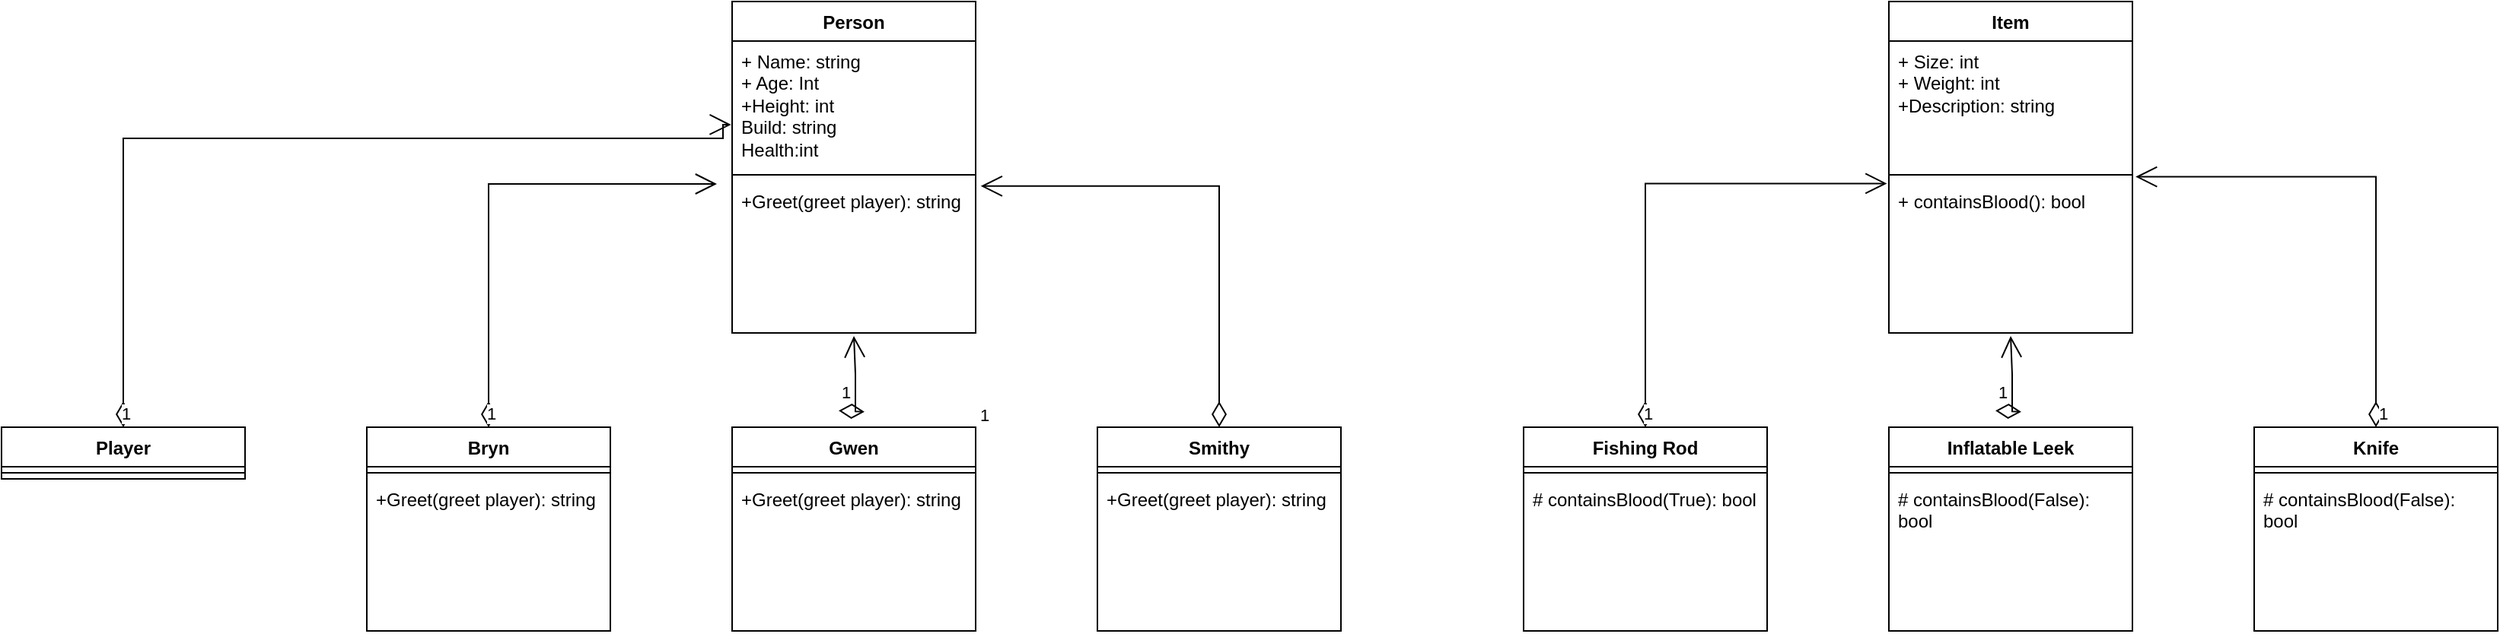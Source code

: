 <mxfile version="21.3.2" type="device">
  <diagram name="Page-1" id="b5b7bab2-c9e2-2cf4-8b2a-24fd1a2a6d21">
    <mxGraphModel dx="3310" dy="2273" grid="1" gridSize="10" guides="1" tooltips="1" connect="1" arrows="1" fold="1" page="1" pageScale="1" pageWidth="827" pageHeight="1169" background="none" math="0" shadow="0">
      <root>
        <mxCell id="0" />
        <mxCell id="1" parent="0" />
        <mxCell id="dWnDpRJF-4LsCYfPdF27-28" value="Person" style="swimlane;fontStyle=1;align=center;verticalAlign=top;childLayout=stackLayout;horizontal=1;startSize=26;horizontalStack=0;resizeParent=1;resizeParentMax=0;resizeLast=0;collapsible=1;marginBottom=0;whiteSpace=wrap;html=1;" vertex="1" parent="1">
          <mxGeometry x="-440" y="-1160" width="160" height="218" as="geometry" />
        </mxCell>
        <mxCell id="dWnDpRJF-4LsCYfPdF27-29" value="+ Name: string&lt;br&gt;+ Age: Int&lt;br&gt;+Height: int&lt;br&gt;Build: string&lt;br&gt;Health:int" style="text;strokeColor=none;fillColor=none;align=left;verticalAlign=top;spacingLeft=4;spacingRight=4;overflow=hidden;rotatable=0;points=[[0,0.5],[1,0.5]];portConstraint=eastwest;whiteSpace=wrap;html=1;" vertex="1" parent="dWnDpRJF-4LsCYfPdF27-28">
          <mxGeometry y="26" width="160" height="84" as="geometry" />
        </mxCell>
        <mxCell id="dWnDpRJF-4LsCYfPdF27-30" value="" style="line;strokeWidth=1;fillColor=none;align=left;verticalAlign=middle;spacingTop=-1;spacingLeft=3;spacingRight=3;rotatable=0;labelPosition=right;points=[];portConstraint=eastwest;strokeColor=inherit;" vertex="1" parent="dWnDpRJF-4LsCYfPdF27-28">
          <mxGeometry y="110" width="160" height="8" as="geometry" />
        </mxCell>
        <mxCell id="dWnDpRJF-4LsCYfPdF27-31" value="+Greet(greet player): string" style="text;strokeColor=none;fillColor=none;align=left;verticalAlign=top;spacingLeft=4;spacingRight=4;overflow=hidden;rotatable=0;points=[[0,0.5],[1,0.5]];portConstraint=eastwest;whiteSpace=wrap;html=1;" vertex="1" parent="dWnDpRJF-4LsCYfPdF27-28">
          <mxGeometry y="118" width="160" height="100" as="geometry" />
        </mxCell>
        <mxCell id="dWnDpRJF-4LsCYfPdF27-32" value="Bryn" style="swimlane;fontStyle=1;align=center;verticalAlign=top;childLayout=stackLayout;horizontal=1;startSize=26;horizontalStack=0;resizeParent=1;resizeParentMax=0;resizeLast=0;collapsible=1;marginBottom=0;whiteSpace=wrap;html=1;" vertex="1" parent="1">
          <mxGeometry x="-680" y="-880" width="160" height="134" as="geometry" />
        </mxCell>
        <mxCell id="dWnDpRJF-4LsCYfPdF27-34" value="" style="line;strokeWidth=1;fillColor=none;align=left;verticalAlign=middle;spacingTop=-1;spacingLeft=3;spacingRight=3;rotatable=0;labelPosition=right;points=[];portConstraint=eastwest;strokeColor=inherit;" vertex="1" parent="dWnDpRJF-4LsCYfPdF27-32">
          <mxGeometry y="26" width="160" height="8" as="geometry" />
        </mxCell>
        <mxCell id="dWnDpRJF-4LsCYfPdF27-35" value="+Greet(greet player): string" style="text;strokeColor=none;fillColor=none;align=left;verticalAlign=top;spacingLeft=4;spacingRight=4;overflow=hidden;rotatable=0;points=[[0,0.5],[1,0.5]];portConstraint=eastwest;whiteSpace=wrap;html=1;" vertex="1" parent="dWnDpRJF-4LsCYfPdF27-32">
          <mxGeometry y="34" width="160" height="100" as="geometry" />
        </mxCell>
        <mxCell id="dWnDpRJF-4LsCYfPdF27-36" value="Gwen" style="swimlane;fontStyle=1;align=center;verticalAlign=top;childLayout=stackLayout;horizontal=1;startSize=26;horizontalStack=0;resizeParent=1;resizeParentMax=0;resizeLast=0;collapsible=1;marginBottom=0;whiteSpace=wrap;html=1;" vertex="1" parent="1">
          <mxGeometry x="-440" y="-880" width="160" height="134" as="geometry" />
        </mxCell>
        <mxCell id="dWnDpRJF-4LsCYfPdF27-38" value="" style="line;strokeWidth=1;fillColor=none;align=left;verticalAlign=middle;spacingTop=-1;spacingLeft=3;spacingRight=3;rotatable=0;labelPosition=right;points=[];portConstraint=eastwest;strokeColor=inherit;" vertex="1" parent="dWnDpRJF-4LsCYfPdF27-36">
          <mxGeometry y="26" width="160" height="8" as="geometry" />
        </mxCell>
        <mxCell id="dWnDpRJF-4LsCYfPdF27-39" value="+Greet(greet player): string" style="text;strokeColor=none;fillColor=none;align=left;verticalAlign=top;spacingLeft=4;spacingRight=4;overflow=hidden;rotatable=0;points=[[0,0.5],[1,0.5]];portConstraint=eastwest;whiteSpace=wrap;html=1;" vertex="1" parent="dWnDpRJF-4LsCYfPdF27-36">
          <mxGeometry y="34" width="160" height="100" as="geometry" />
        </mxCell>
        <mxCell id="dWnDpRJF-4LsCYfPdF27-40" value="Smithy" style="swimlane;fontStyle=1;align=center;verticalAlign=top;childLayout=stackLayout;horizontal=1;startSize=26;horizontalStack=0;resizeParent=1;resizeParentMax=0;resizeLast=0;collapsible=1;marginBottom=0;whiteSpace=wrap;html=1;" vertex="1" parent="1">
          <mxGeometry x="-200" y="-880" width="160" height="134" as="geometry" />
        </mxCell>
        <mxCell id="dWnDpRJF-4LsCYfPdF27-42" value="" style="line;strokeWidth=1;fillColor=none;align=left;verticalAlign=middle;spacingTop=-1;spacingLeft=3;spacingRight=3;rotatable=0;labelPosition=right;points=[];portConstraint=eastwest;strokeColor=inherit;" vertex="1" parent="dWnDpRJF-4LsCYfPdF27-40">
          <mxGeometry y="26" width="160" height="8" as="geometry" />
        </mxCell>
        <mxCell id="dWnDpRJF-4LsCYfPdF27-43" value="+Greet(greet player): string" style="text;strokeColor=none;fillColor=none;align=left;verticalAlign=top;spacingLeft=4;spacingRight=4;overflow=hidden;rotatable=0;points=[[0,0.5],[1,0.5]];portConstraint=eastwest;whiteSpace=wrap;html=1;" vertex="1" parent="dWnDpRJF-4LsCYfPdF27-40">
          <mxGeometry y="34" width="160" height="100" as="geometry" />
        </mxCell>
        <mxCell id="dWnDpRJF-4LsCYfPdF27-48" value="Item" style="swimlane;fontStyle=1;align=center;verticalAlign=top;childLayout=stackLayout;horizontal=1;startSize=26;horizontalStack=0;resizeParent=1;resizeParentMax=0;resizeLast=0;collapsible=1;marginBottom=0;whiteSpace=wrap;html=1;" vertex="1" parent="1">
          <mxGeometry x="320" y="-1160" width="160" height="218" as="geometry" />
        </mxCell>
        <mxCell id="dWnDpRJF-4LsCYfPdF27-49" value="+ Size: int&lt;br&gt;+ Weight: int&lt;br&gt;+Description: string" style="text;strokeColor=none;fillColor=none;align=left;verticalAlign=top;spacingLeft=4;spacingRight=4;overflow=hidden;rotatable=0;points=[[0,0.5],[1,0.5]];portConstraint=eastwest;whiteSpace=wrap;html=1;" vertex="1" parent="dWnDpRJF-4LsCYfPdF27-48">
          <mxGeometry y="26" width="160" height="84" as="geometry" />
        </mxCell>
        <mxCell id="dWnDpRJF-4LsCYfPdF27-50" value="" style="line;strokeWidth=1;fillColor=none;align=left;verticalAlign=middle;spacingTop=-1;spacingLeft=3;spacingRight=3;rotatable=0;labelPosition=right;points=[];portConstraint=eastwest;strokeColor=inherit;" vertex="1" parent="dWnDpRJF-4LsCYfPdF27-48">
          <mxGeometry y="110" width="160" height="8" as="geometry" />
        </mxCell>
        <mxCell id="dWnDpRJF-4LsCYfPdF27-51" value="+ containsBlood(): bool" style="text;strokeColor=none;fillColor=none;align=left;verticalAlign=top;spacingLeft=4;spacingRight=4;overflow=hidden;rotatable=0;points=[[0,0.5],[1,0.5]];portConstraint=eastwest;whiteSpace=wrap;html=1;" vertex="1" parent="dWnDpRJF-4LsCYfPdF27-48">
          <mxGeometry y="118" width="160" height="100" as="geometry" />
        </mxCell>
        <mxCell id="dWnDpRJF-4LsCYfPdF27-52" value="Fishing Rod" style="swimlane;fontStyle=1;align=center;verticalAlign=top;childLayout=stackLayout;horizontal=1;startSize=26;horizontalStack=0;resizeParent=1;resizeParentMax=0;resizeLast=0;collapsible=1;marginBottom=0;whiteSpace=wrap;html=1;" vertex="1" parent="1">
          <mxGeometry x="80" y="-880" width="160" height="134" as="geometry" />
        </mxCell>
        <mxCell id="dWnDpRJF-4LsCYfPdF27-54" value="" style="line;strokeWidth=1;fillColor=none;align=left;verticalAlign=middle;spacingTop=-1;spacingLeft=3;spacingRight=3;rotatable=0;labelPosition=right;points=[];portConstraint=eastwest;strokeColor=inherit;" vertex="1" parent="dWnDpRJF-4LsCYfPdF27-52">
          <mxGeometry y="26" width="160" height="8" as="geometry" />
        </mxCell>
        <mxCell id="dWnDpRJF-4LsCYfPdF27-55" value="# containsBlood(True): bool" style="text;strokeColor=none;fillColor=none;align=left;verticalAlign=top;spacingLeft=4;spacingRight=4;overflow=hidden;rotatable=0;points=[[0,0.5],[1,0.5]];portConstraint=eastwest;whiteSpace=wrap;html=1;" vertex="1" parent="dWnDpRJF-4LsCYfPdF27-52">
          <mxGeometry y="34" width="160" height="100" as="geometry" />
        </mxCell>
        <mxCell id="dWnDpRJF-4LsCYfPdF27-56" value="Inflatable Leek" style="swimlane;fontStyle=1;align=center;verticalAlign=top;childLayout=stackLayout;horizontal=1;startSize=26;horizontalStack=0;resizeParent=1;resizeParentMax=0;resizeLast=0;collapsible=1;marginBottom=0;whiteSpace=wrap;html=1;" vertex="1" parent="1">
          <mxGeometry x="320" y="-880" width="160" height="134" as="geometry" />
        </mxCell>
        <mxCell id="dWnDpRJF-4LsCYfPdF27-58" value="" style="line;strokeWidth=1;fillColor=none;align=left;verticalAlign=middle;spacingTop=-1;spacingLeft=3;spacingRight=3;rotatable=0;labelPosition=right;points=[];portConstraint=eastwest;strokeColor=inherit;" vertex="1" parent="dWnDpRJF-4LsCYfPdF27-56">
          <mxGeometry y="26" width="160" height="8" as="geometry" />
        </mxCell>
        <mxCell id="dWnDpRJF-4LsCYfPdF27-59" value="# containsBlood(False): bool" style="text;strokeColor=none;fillColor=none;align=left;verticalAlign=top;spacingLeft=4;spacingRight=4;overflow=hidden;rotatable=0;points=[[0,0.5],[1,0.5]];portConstraint=eastwest;whiteSpace=wrap;html=1;" vertex="1" parent="dWnDpRJF-4LsCYfPdF27-56">
          <mxGeometry y="34" width="160" height="100" as="geometry" />
        </mxCell>
        <mxCell id="dWnDpRJF-4LsCYfPdF27-60" value="Knife" style="swimlane;fontStyle=1;align=center;verticalAlign=top;childLayout=stackLayout;horizontal=1;startSize=26;horizontalStack=0;resizeParent=1;resizeParentMax=0;resizeLast=0;collapsible=1;marginBottom=0;whiteSpace=wrap;html=1;" vertex="1" parent="1">
          <mxGeometry x="560" y="-880" width="160" height="134" as="geometry" />
        </mxCell>
        <mxCell id="dWnDpRJF-4LsCYfPdF27-62" value="" style="line;strokeWidth=1;fillColor=none;align=left;verticalAlign=middle;spacingTop=-1;spacingLeft=3;spacingRight=3;rotatable=0;labelPosition=right;points=[];portConstraint=eastwest;strokeColor=inherit;" vertex="1" parent="dWnDpRJF-4LsCYfPdF27-60">
          <mxGeometry y="26" width="160" height="8" as="geometry" />
        </mxCell>
        <mxCell id="dWnDpRJF-4LsCYfPdF27-63" value="# containsBlood(False): bool" style="text;strokeColor=none;fillColor=none;align=left;verticalAlign=top;spacingLeft=4;spacingRight=4;overflow=hidden;rotatable=0;points=[[0,0.5],[1,0.5]];portConstraint=eastwest;whiteSpace=wrap;html=1;" vertex="1" parent="dWnDpRJF-4LsCYfPdF27-60">
          <mxGeometry y="34" width="160" height="100" as="geometry" />
        </mxCell>
        <mxCell id="dWnDpRJF-4LsCYfPdF27-67" value="1" style="endArrow=open;html=1;endSize=12;startArrow=diamondThin;startSize=14;startFill=0;edgeStyle=orthogonalEdgeStyle;align=left;verticalAlign=bottom;rounded=0;exitX=0.5;exitY=0;exitDx=0;exitDy=0;" edge="1" parent="1" source="dWnDpRJF-4LsCYfPdF27-32">
          <mxGeometry x="-1" y="3" relative="1" as="geometry">
            <mxPoint x="-610" y="-1040" as="sourcePoint" />
            <mxPoint x="-450" y="-1040" as="targetPoint" />
            <Array as="points">
              <mxPoint x="-600" y="-1040" />
            </Array>
          </mxGeometry>
        </mxCell>
        <mxCell id="dWnDpRJF-4LsCYfPdF27-68" value="1" style="endArrow=open;html=1;endSize=12;startArrow=diamondThin;startSize=14;startFill=0;edgeStyle=orthogonalEdgeStyle;align=left;verticalAlign=bottom;rounded=0;" edge="1" parent="1">
          <mxGeometry x="-1" y="3" relative="1" as="geometry">
            <mxPoint x="-370" y="-890.87" as="sourcePoint" />
            <mxPoint x="-360" y="-940" as="targetPoint" />
          </mxGeometry>
        </mxCell>
        <mxCell id="dWnDpRJF-4LsCYfPdF27-70" value="1" style="endArrow=open;html=1;endSize=12;startArrow=diamondThin;startSize=14;startFill=0;edgeStyle=orthogonalEdgeStyle;align=left;verticalAlign=bottom;rounded=0;entryX=1.021;entryY=0.034;entryDx=0;entryDy=0;entryPerimeter=0;exitX=0.5;exitY=0;exitDx=0;exitDy=0;" edge="1" parent="1" source="dWnDpRJF-4LsCYfPdF27-40" target="dWnDpRJF-4LsCYfPdF27-31">
          <mxGeometry x="-0.987" y="159" relative="1" as="geometry">
            <mxPoint x="-120" y="-1039" as="sourcePoint" />
            <mxPoint x="-10" y="-1040" as="targetPoint" />
            <mxPoint y="3" as="offset" />
          </mxGeometry>
        </mxCell>
        <mxCell id="dWnDpRJF-4LsCYfPdF27-74" value="1" style="endArrow=open;html=1;endSize=12;startArrow=diamondThin;startSize=14;startFill=0;edgeStyle=orthogonalEdgeStyle;align=left;verticalAlign=bottom;rounded=0;exitX=0.5;exitY=0;exitDx=0;exitDy=0;entryX=-0.008;entryY=0.017;entryDx=0;entryDy=0;entryPerimeter=0;" edge="1" parent="1" target="dWnDpRJF-4LsCYfPdF27-51">
          <mxGeometry x="-1" y="3" relative="1" as="geometry">
            <mxPoint x="160" y="-880" as="sourcePoint" />
            <mxPoint x="310" y="-1040" as="targetPoint" />
            <Array as="points">
              <mxPoint x="160" y="-1040" />
            </Array>
          </mxGeometry>
        </mxCell>
        <mxCell id="dWnDpRJF-4LsCYfPdF27-75" value="1" style="endArrow=open;html=1;endSize=12;startArrow=diamondThin;startSize=14;startFill=0;edgeStyle=orthogonalEdgeStyle;align=left;verticalAlign=bottom;rounded=0;" edge="1" parent="1">
          <mxGeometry x="-1" y="3" relative="1" as="geometry">
            <mxPoint x="390" y="-890.87" as="sourcePoint" />
            <mxPoint x="400" y="-940" as="targetPoint" />
          </mxGeometry>
        </mxCell>
        <mxCell id="dWnDpRJF-4LsCYfPdF27-78" value="1" style="endArrow=open;html=1;endSize=12;startArrow=diamondThin;startSize=14;startFill=0;edgeStyle=orthogonalEdgeStyle;align=left;verticalAlign=bottom;rounded=0;entryX=1.013;entryY=-0.027;entryDx=0;entryDy=0;entryPerimeter=0;exitX=0.5;exitY=0;exitDx=0;exitDy=0;" edge="1" parent="1" source="dWnDpRJF-4LsCYfPdF27-60" target="dWnDpRJF-4LsCYfPdF27-51">
          <mxGeometry x="-1" relative="1" as="geometry">
            <mxPoint x="697" y="-961" as="sourcePoint" />
            <mxPoint x="540" y="-1120" as="targetPoint" />
            <mxPoint as="offset" />
          </mxGeometry>
        </mxCell>
        <mxCell id="dWnDpRJF-4LsCYfPdF27-79" value="Player" style="swimlane;fontStyle=1;align=center;verticalAlign=top;childLayout=stackLayout;horizontal=1;startSize=26;horizontalStack=0;resizeParent=1;resizeParentMax=0;resizeLast=0;collapsible=1;marginBottom=0;whiteSpace=wrap;html=1;" vertex="1" parent="1">
          <mxGeometry x="-920" y="-880" width="160" height="34" as="geometry" />
        </mxCell>
        <mxCell id="dWnDpRJF-4LsCYfPdF27-80" value="" style="line;strokeWidth=1;fillColor=none;align=left;verticalAlign=middle;spacingTop=-1;spacingLeft=3;spacingRight=3;rotatable=0;labelPosition=right;points=[];portConstraint=eastwest;strokeColor=inherit;" vertex="1" parent="dWnDpRJF-4LsCYfPdF27-79">
          <mxGeometry y="26" width="160" height="8" as="geometry" />
        </mxCell>
        <mxCell id="dWnDpRJF-4LsCYfPdF27-82" value="1" style="endArrow=open;html=1;endSize=12;startArrow=diamondThin;startSize=14;startFill=0;edgeStyle=orthogonalEdgeStyle;align=left;verticalAlign=bottom;rounded=0;exitX=0.5;exitY=0;exitDx=0;exitDy=0;entryX=-0.004;entryY=0.655;entryDx=0;entryDy=0;entryPerimeter=0;" edge="1" parent="1" target="dWnDpRJF-4LsCYfPdF27-29">
          <mxGeometry x="-1" y="3" relative="1" as="geometry">
            <mxPoint x="-840" y="-880" as="sourcePoint" />
            <mxPoint x="-446" y="-1080" as="targetPoint" />
            <Array as="points">
              <mxPoint x="-840" y="-1070" />
              <mxPoint x="-446" y="-1070" />
              <mxPoint x="-446" y="-1079" />
            </Array>
          </mxGeometry>
        </mxCell>
      </root>
    </mxGraphModel>
  </diagram>
</mxfile>
